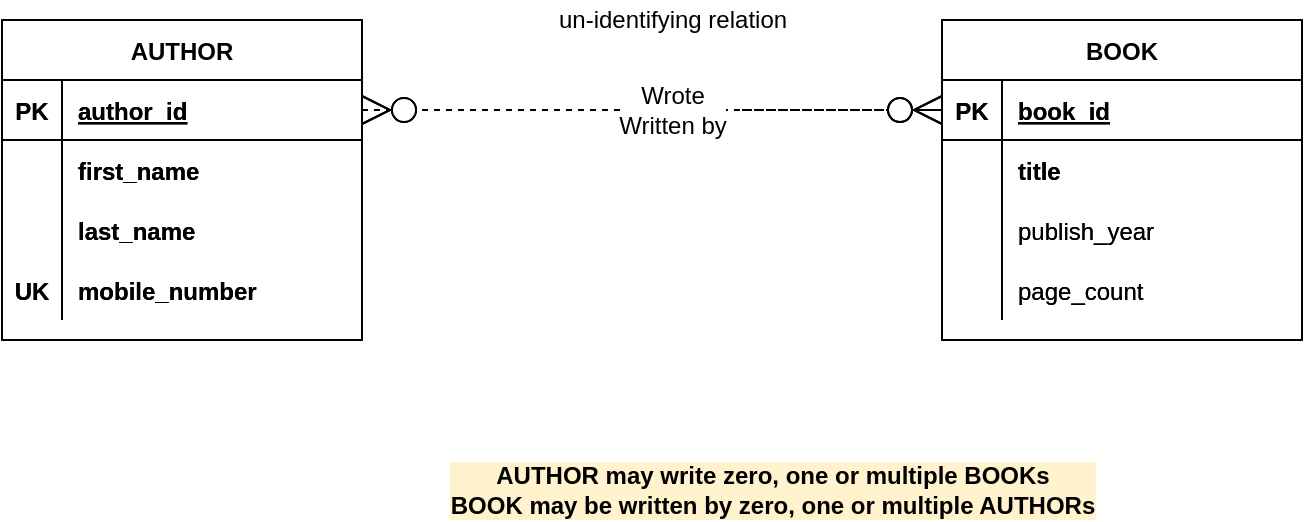 <mxfile version="15.2.9" type="device" pages="2"><diagram id="lwtJzXX74sitWJEm2Xu8" name="P03-04a"><mxGraphModel dx="1038" dy="547" grid="1" gridSize="10" guides="1" tooltips="1" connect="1" arrows="1" fold="1" page="1" pageScale="1" pageWidth="1700" pageHeight="1100" math="0" shadow="0"><root><mxCell id="0"/><mxCell id="1" parent="0"/><mxCell id="abOf672k3_dv4rKLNPq1-1" value="AUTHOR" style="shape=table;startSize=30;container=1;collapsible=1;childLayout=tableLayout;fixedRows=1;rowLines=0;fontStyle=1;align=center;resizeLast=1;" vertex="1" parent="1"><mxGeometry x="230" y="220" width="180" height="160" as="geometry"/></mxCell><mxCell id="abOf672k3_dv4rKLNPq1-2" value="" style="shape=partialRectangle;collapsible=0;dropTarget=0;pointerEvents=0;fillColor=none;top=0;left=0;bottom=1;right=0;points=[[0,0.5],[1,0.5]];portConstraint=eastwest;" vertex="1" parent="abOf672k3_dv4rKLNPq1-1"><mxGeometry y="30" width="180" height="30" as="geometry"/></mxCell><mxCell id="abOf672k3_dv4rKLNPq1-3" value="PK" style="shape=partialRectangle;connectable=0;fillColor=none;top=0;left=0;bottom=0;right=0;fontStyle=1;overflow=hidden;" vertex="1" parent="abOf672k3_dv4rKLNPq1-2"><mxGeometry width="30" height="30" as="geometry"><mxRectangle width="30" height="30" as="alternateBounds"/></mxGeometry></mxCell><mxCell id="abOf672k3_dv4rKLNPq1-4" value="author_id" style="shape=partialRectangle;connectable=0;fillColor=none;top=0;left=0;bottom=0;right=0;align=left;spacingLeft=6;fontStyle=5;overflow=hidden;" vertex="1" parent="abOf672k3_dv4rKLNPq1-2"><mxGeometry x="30" width="150" height="30" as="geometry"><mxRectangle width="150" height="30" as="alternateBounds"/></mxGeometry></mxCell><mxCell id="abOf672k3_dv4rKLNPq1-5" value="" style="shape=partialRectangle;collapsible=0;dropTarget=0;pointerEvents=0;fillColor=none;top=0;left=0;bottom=0;right=0;points=[[0,0.5],[1,0.5]];portConstraint=eastwest;" vertex="1" parent="abOf672k3_dv4rKLNPq1-1"><mxGeometry y="60" width="180" height="30" as="geometry"/></mxCell><mxCell id="abOf672k3_dv4rKLNPq1-6" value="" style="shape=partialRectangle;connectable=0;fillColor=none;top=0;left=0;bottom=0;right=0;editable=1;overflow=hidden;" vertex="1" parent="abOf672k3_dv4rKLNPq1-5"><mxGeometry width="30" height="30" as="geometry"><mxRectangle width="30" height="30" as="alternateBounds"/></mxGeometry></mxCell><mxCell id="abOf672k3_dv4rKLNPq1-7" value="first_name" style="shape=partialRectangle;connectable=0;fillColor=none;top=0;left=0;bottom=0;right=0;align=left;spacingLeft=6;overflow=hidden;fontStyle=1" vertex="1" parent="abOf672k3_dv4rKLNPq1-5"><mxGeometry x="30" width="150" height="30" as="geometry"><mxRectangle width="150" height="30" as="alternateBounds"/></mxGeometry></mxCell><mxCell id="abOf672k3_dv4rKLNPq1-8" value="" style="shape=partialRectangle;collapsible=0;dropTarget=0;pointerEvents=0;fillColor=none;top=0;left=0;bottom=0;right=0;points=[[0,0.5],[1,0.5]];portConstraint=eastwest;" vertex="1" parent="abOf672k3_dv4rKLNPq1-1"><mxGeometry y="90" width="180" height="30" as="geometry"/></mxCell><mxCell id="abOf672k3_dv4rKLNPq1-9" value="" style="shape=partialRectangle;connectable=0;fillColor=none;top=0;left=0;bottom=0;right=0;editable=1;overflow=hidden;" vertex="1" parent="abOf672k3_dv4rKLNPq1-8"><mxGeometry width="30" height="30" as="geometry"><mxRectangle width="30" height="30" as="alternateBounds"/></mxGeometry></mxCell><mxCell id="abOf672k3_dv4rKLNPq1-10" value="last_name" style="shape=partialRectangle;connectable=0;fillColor=none;top=0;left=0;bottom=0;right=0;align=left;spacingLeft=6;overflow=hidden;fontStyle=1" vertex="1" parent="abOf672k3_dv4rKLNPq1-8"><mxGeometry x="30" width="150" height="30" as="geometry"><mxRectangle width="150" height="30" as="alternateBounds"/></mxGeometry></mxCell><mxCell id="abOf672k3_dv4rKLNPq1-11" value="" style="shape=partialRectangle;collapsible=0;dropTarget=0;pointerEvents=0;fillColor=none;top=0;left=0;bottom=0;right=0;points=[[0,0.5],[1,0.5]];portConstraint=eastwest;" vertex="1" parent="abOf672k3_dv4rKLNPq1-1"><mxGeometry y="120" width="180" height="30" as="geometry"/></mxCell><mxCell id="abOf672k3_dv4rKLNPq1-12" value="UK" style="shape=partialRectangle;connectable=0;fillColor=none;top=0;left=0;bottom=0;right=0;editable=1;overflow=hidden;fontStyle=1" vertex="1" parent="abOf672k3_dv4rKLNPq1-11"><mxGeometry width="30" height="30" as="geometry"><mxRectangle width="30" height="30" as="alternateBounds"/></mxGeometry></mxCell><mxCell id="abOf672k3_dv4rKLNPq1-13" value="mobile_number" style="shape=partialRectangle;connectable=0;fillColor=none;top=0;left=0;bottom=0;right=0;align=left;spacingLeft=6;overflow=hidden;fontStyle=1" vertex="1" parent="abOf672k3_dv4rKLNPq1-11"><mxGeometry x="30" width="150" height="30" as="geometry"><mxRectangle width="150" height="30" as="alternateBounds"/></mxGeometry></mxCell><mxCell id="idqt5-NUnle0cNNZdqNh-1" value="BOOK" style="shape=table;startSize=30;container=1;collapsible=1;childLayout=tableLayout;fixedRows=1;rowLines=0;fontStyle=1;align=center;resizeLast=1;" vertex="1" parent="1"><mxGeometry x="700" y="220" width="180" height="160" as="geometry"/></mxCell><mxCell id="idqt5-NUnle0cNNZdqNh-2" value="" style="shape=partialRectangle;collapsible=0;dropTarget=0;pointerEvents=0;fillColor=none;top=0;left=0;bottom=1;right=0;points=[[0,0.5],[1,0.5]];portConstraint=eastwest;" vertex="1" parent="idqt5-NUnle0cNNZdqNh-1"><mxGeometry y="30" width="180" height="30" as="geometry"/></mxCell><mxCell id="idqt5-NUnle0cNNZdqNh-3" value="PK" style="shape=partialRectangle;connectable=0;fillColor=none;top=0;left=0;bottom=0;right=0;fontStyle=1;overflow=hidden;" vertex="1" parent="idqt5-NUnle0cNNZdqNh-2"><mxGeometry width="30" height="30" as="geometry"><mxRectangle width="30" height="30" as="alternateBounds"/></mxGeometry></mxCell><mxCell id="idqt5-NUnle0cNNZdqNh-4" value="book_id" style="shape=partialRectangle;connectable=0;fillColor=none;top=0;left=0;bottom=0;right=0;align=left;spacingLeft=6;fontStyle=5;overflow=hidden;" vertex="1" parent="idqt5-NUnle0cNNZdqNh-2"><mxGeometry x="30" width="150" height="30" as="geometry"><mxRectangle width="150" height="30" as="alternateBounds"/></mxGeometry></mxCell><mxCell id="idqt5-NUnle0cNNZdqNh-5" value="" style="shape=partialRectangle;collapsible=0;dropTarget=0;pointerEvents=0;fillColor=none;top=0;left=0;bottom=0;right=0;points=[[0,0.5],[1,0.5]];portConstraint=eastwest;" vertex="1" parent="idqt5-NUnle0cNNZdqNh-1"><mxGeometry y="60" width="180" height="30" as="geometry"/></mxCell><mxCell id="idqt5-NUnle0cNNZdqNh-6" value="" style="shape=partialRectangle;connectable=0;fillColor=none;top=0;left=0;bottom=0;right=0;editable=1;overflow=hidden;" vertex="1" parent="idqt5-NUnle0cNNZdqNh-5"><mxGeometry width="30" height="30" as="geometry"><mxRectangle width="30" height="30" as="alternateBounds"/></mxGeometry></mxCell><mxCell id="idqt5-NUnle0cNNZdqNh-7" value="title" style="shape=partialRectangle;connectable=0;fillColor=none;top=0;left=0;bottom=0;right=0;align=left;spacingLeft=6;overflow=hidden;fontStyle=1" vertex="1" parent="idqt5-NUnle0cNNZdqNh-5"><mxGeometry x="30" width="150" height="30" as="geometry"><mxRectangle width="150" height="30" as="alternateBounds"/></mxGeometry></mxCell><mxCell id="idqt5-NUnle0cNNZdqNh-8" value="" style="shape=partialRectangle;collapsible=0;dropTarget=0;pointerEvents=0;fillColor=none;top=0;left=0;bottom=0;right=0;points=[[0,0.5],[1,0.5]];portConstraint=eastwest;" vertex="1" parent="idqt5-NUnle0cNNZdqNh-1"><mxGeometry y="90" width="180" height="30" as="geometry"/></mxCell><mxCell id="idqt5-NUnle0cNNZdqNh-9" value="" style="shape=partialRectangle;connectable=0;fillColor=none;top=0;left=0;bottom=0;right=0;editable=1;overflow=hidden;" vertex="1" parent="idqt5-NUnle0cNNZdqNh-8"><mxGeometry width="30" height="30" as="geometry"><mxRectangle width="30" height="30" as="alternateBounds"/></mxGeometry></mxCell><mxCell id="idqt5-NUnle0cNNZdqNh-10" value="publish_year" style="shape=partialRectangle;connectable=0;fillColor=none;top=0;left=0;bottom=0;right=0;align=left;spacingLeft=6;overflow=hidden;fontStyle=0" vertex="1" parent="idqt5-NUnle0cNNZdqNh-8"><mxGeometry x="30" width="150" height="30" as="geometry"><mxRectangle width="150" height="30" as="alternateBounds"/></mxGeometry></mxCell><mxCell id="idqt5-NUnle0cNNZdqNh-11" value="" style="shape=partialRectangle;collapsible=0;dropTarget=0;pointerEvents=0;fillColor=none;top=0;left=0;bottom=0;right=0;points=[[0,0.5],[1,0.5]];portConstraint=eastwest;" vertex="1" parent="idqt5-NUnle0cNNZdqNh-1"><mxGeometry y="120" width="180" height="30" as="geometry"/></mxCell><mxCell id="idqt5-NUnle0cNNZdqNh-12" value="" style="shape=partialRectangle;connectable=0;fillColor=none;top=0;left=0;bottom=0;right=0;editable=1;overflow=hidden;" vertex="1" parent="idqt5-NUnle0cNNZdqNh-11"><mxGeometry width="30" height="30" as="geometry"><mxRectangle width="30" height="30" as="alternateBounds"/></mxGeometry></mxCell><mxCell id="idqt5-NUnle0cNNZdqNh-13" value="page_count" style="shape=partialRectangle;connectable=0;fillColor=none;top=0;left=0;bottom=0;right=0;align=left;spacingLeft=6;overflow=hidden;" vertex="1" parent="idqt5-NUnle0cNNZdqNh-11"><mxGeometry x="30" width="150" height="30" as="geometry"><mxRectangle width="150" height="30" as="alternateBounds"/></mxGeometry></mxCell><mxCell id="idqt5-NUnle0cNNZdqNh-14" value="" style="endArrow=ERzeroToMany;html=1;rounded=0;dashed=1;exitX=1;exitY=0.5;exitDx=0;exitDy=0;entryX=0;entryY=0.5;entryDx=0;entryDy=0;startArrow=ERzeroToMany;startFill=1;endFill=0;endSize=12;startSize=12;" edge="1" parent="1" source="abOf672k3_dv4rKLNPq1-2" target="idqt5-NUnle0cNNZdqNh-2"><mxGeometry relative="1" as="geometry"><mxPoint x="480" y="299.5" as="sourcePoint"/><mxPoint x="640" y="299.5" as="targetPoint"/></mxGeometry></mxCell><mxCell id="-Eoi4v7WSWcTUfqocPoa-1" value="AUTHOR" style="shape=table;startSize=30;container=1;collapsible=1;childLayout=tableLayout;fixedRows=1;rowLines=0;fontStyle=1;align=center;resizeLast=1;" vertex="1" parent="1"><mxGeometry x="230" y="220" width="180" height="160" as="geometry"/></mxCell><mxCell id="-Eoi4v7WSWcTUfqocPoa-2" value="" style="shape=partialRectangle;collapsible=0;dropTarget=0;pointerEvents=0;fillColor=none;top=0;left=0;bottom=1;right=0;points=[[0,0.5],[1,0.5]];portConstraint=eastwest;" vertex="1" parent="-Eoi4v7WSWcTUfqocPoa-1"><mxGeometry y="30" width="180" height="30" as="geometry"/></mxCell><mxCell id="-Eoi4v7WSWcTUfqocPoa-3" value="PK" style="shape=partialRectangle;connectable=0;fillColor=none;top=0;left=0;bottom=0;right=0;fontStyle=1;overflow=hidden;" vertex="1" parent="-Eoi4v7WSWcTUfqocPoa-2"><mxGeometry width="30" height="30" as="geometry"><mxRectangle width="30" height="30" as="alternateBounds"/></mxGeometry></mxCell><mxCell id="-Eoi4v7WSWcTUfqocPoa-4" value="author_id" style="shape=partialRectangle;connectable=0;fillColor=none;top=0;left=0;bottom=0;right=0;align=left;spacingLeft=6;fontStyle=5;overflow=hidden;" vertex="1" parent="-Eoi4v7WSWcTUfqocPoa-2"><mxGeometry x="30" width="150" height="30" as="geometry"><mxRectangle width="150" height="30" as="alternateBounds"/></mxGeometry></mxCell><mxCell id="-Eoi4v7WSWcTUfqocPoa-5" value="" style="shape=partialRectangle;collapsible=0;dropTarget=0;pointerEvents=0;fillColor=none;top=0;left=0;bottom=0;right=0;points=[[0,0.5],[1,0.5]];portConstraint=eastwest;" vertex="1" parent="-Eoi4v7WSWcTUfqocPoa-1"><mxGeometry y="60" width="180" height="30" as="geometry"/></mxCell><mxCell id="-Eoi4v7WSWcTUfqocPoa-6" value="" style="shape=partialRectangle;connectable=0;fillColor=none;top=0;left=0;bottom=0;right=0;editable=1;overflow=hidden;" vertex="1" parent="-Eoi4v7WSWcTUfqocPoa-5"><mxGeometry width="30" height="30" as="geometry"><mxRectangle width="30" height="30" as="alternateBounds"/></mxGeometry></mxCell><mxCell id="-Eoi4v7WSWcTUfqocPoa-7" value="first_name" style="shape=partialRectangle;connectable=0;fillColor=none;top=0;left=0;bottom=0;right=0;align=left;spacingLeft=6;overflow=hidden;fontStyle=1" vertex="1" parent="-Eoi4v7WSWcTUfqocPoa-5"><mxGeometry x="30" width="150" height="30" as="geometry"><mxRectangle width="150" height="30" as="alternateBounds"/></mxGeometry></mxCell><mxCell id="-Eoi4v7WSWcTUfqocPoa-8" value="" style="shape=partialRectangle;collapsible=0;dropTarget=0;pointerEvents=0;fillColor=none;top=0;left=0;bottom=0;right=0;points=[[0,0.5],[1,0.5]];portConstraint=eastwest;" vertex="1" parent="-Eoi4v7WSWcTUfqocPoa-1"><mxGeometry y="90" width="180" height="30" as="geometry"/></mxCell><mxCell id="-Eoi4v7WSWcTUfqocPoa-9" value="" style="shape=partialRectangle;connectable=0;fillColor=none;top=0;left=0;bottom=0;right=0;editable=1;overflow=hidden;" vertex="1" parent="-Eoi4v7WSWcTUfqocPoa-8"><mxGeometry width="30" height="30" as="geometry"><mxRectangle width="30" height="30" as="alternateBounds"/></mxGeometry></mxCell><mxCell id="-Eoi4v7WSWcTUfqocPoa-10" value="last_name" style="shape=partialRectangle;connectable=0;fillColor=none;top=0;left=0;bottom=0;right=0;align=left;spacingLeft=6;overflow=hidden;fontStyle=1" vertex="1" parent="-Eoi4v7WSWcTUfqocPoa-8"><mxGeometry x="30" width="150" height="30" as="geometry"><mxRectangle width="150" height="30" as="alternateBounds"/></mxGeometry></mxCell><mxCell id="-Eoi4v7WSWcTUfqocPoa-11" value="" style="shape=partialRectangle;collapsible=0;dropTarget=0;pointerEvents=0;fillColor=none;top=0;left=0;bottom=0;right=0;points=[[0,0.5],[1,0.5]];portConstraint=eastwest;" vertex="1" parent="-Eoi4v7WSWcTUfqocPoa-1"><mxGeometry y="120" width="180" height="30" as="geometry"/></mxCell><mxCell id="-Eoi4v7WSWcTUfqocPoa-12" value="UK" style="shape=partialRectangle;connectable=0;fillColor=none;top=0;left=0;bottom=0;right=0;editable=1;overflow=hidden;fontStyle=1" vertex="1" parent="-Eoi4v7WSWcTUfqocPoa-11"><mxGeometry width="30" height="30" as="geometry"><mxRectangle width="30" height="30" as="alternateBounds"/></mxGeometry></mxCell><mxCell id="-Eoi4v7WSWcTUfqocPoa-13" value="mobile_number" style="shape=partialRectangle;connectable=0;fillColor=none;top=0;left=0;bottom=0;right=0;align=left;spacingLeft=6;overflow=hidden;fontStyle=1" vertex="1" parent="-Eoi4v7WSWcTUfqocPoa-11"><mxGeometry x="30" width="150" height="30" as="geometry"><mxRectangle width="150" height="30" as="alternateBounds"/></mxGeometry></mxCell><mxCell id="-Eoi4v7WSWcTUfqocPoa-14" value="BOOK" style="shape=table;startSize=30;container=1;collapsible=1;childLayout=tableLayout;fixedRows=1;rowLines=0;fontStyle=1;align=center;resizeLast=1;" vertex="1" parent="1"><mxGeometry x="700" y="220" width="180" height="160" as="geometry"/></mxCell><mxCell id="-Eoi4v7WSWcTUfqocPoa-15" value="" style="shape=partialRectangle;collapsible=0;dropTarget=0;pointerEvents=0;fillColor=none;top=0;left=0;bottom=1;right=0;points=[[0,0.5],[1,0.5]];portConstraint=eastwest;" vertex="1" parent="-Eoi4v7WSWcTUfqocPoa-14"><mxGeometry y="30" width="180" height="30" as="geometry"/></mxCell><mxCell id="-Eoi4v7WSWcTUfqocPoa-16" value="PK" style="shape=partialRectangle;connectable=0;fillColor=none;top=0;left=0;bottom=0;right=0;fontStyle=1;overflow=hidden;" vertex="1" parent="-Eoi4v7WSWcTUfqocPoa-15"><mxGeometry width="30" height="30" as="geometry"><mxRectangle width="30" height="30" as="alternateBounds"/></mxGeometry></mxCell><mxCell id="-Eoi4v7WSWcTUfqocPoa-17" value="book_id" style="shape=partialRectangle;connectable=0;fillColor=none;top=0;left=0;bottom=0;right=0;align=left;spacingLeft=6;fontStyle=5;overflow=hidden;" vertex="1" parent="-Eoi4v7WSWcTUfqocPoa-15"><mxGeometry x="30" width="150" height="30" as="geometry"><mxRectangle width="150" height="30" as="alternateBounds"/></mxGeometry></mxCell><mxCell id="-Eoi4v7WSWcTUfqocPoa-18" value="" style="shape=partialRectangle;collapsible=0;dropTarget=0;pointerEvents=0;fillColor=none;top=0;left=0;bottom=0;right=0;points=[[0,0.5],[1,0.5]];portConstraint=eastwest;" vertex="1" parent="-Eoi4v7WSWcTUfqocPoa-14"><mxGeometry y="60" width="180" height="30" as="geometry"/></mxCell><mxCell id="-Eoi4v7WSWcTUfqocPoa-19" value="" style="shape=partialRectangle;connectable=0;fillColor=none;top=0;left=0;bottom=0;right=0;editable=1;overflow=hidden;" vertex="1" parent="-Eoi4v7WSWcTUfqocPoa-18"><mxGeometry width="30" height="30" as="geometry"><mxRectangle width="30" height="30" as="alternateBounds"/></mxGeometry></mxCell><mxCell id="-Eoi4v7WSWcTUfqocPoa-20" value="title" style="shape=partialRectangle;connectable=0;fillColor=none;top=0;left=0;bottom=0;right=0;align=left;spacingLeft=6;overflow=hidden;fontStyle=1" vertex="1" parent="-Eoi4v7WSWcTUfqocPoa-18"><mxGeometry x="30" width="150" height="30" as="geometry"><mxRectangle width="150" height="30" as="alternateBounds"/></mxGeometry></mxCell><mxCell id="-Eoi4v7WSWcTUfqocPoa-21" value="" style="shape=partialRectangle;collapsible=0;dropTarget=0;pointerEvents=0;fillColor=none;top=0;left=0;bottom=0;right=0;points=[[0,0.5],[1,0.5]];portConstraint=eastwest;" vertex="1" parent="-Eoi4v7WSWcTUfqocPoa-14"><mxGeometry y="90" width="180" height="30" as="geometry"/></mxCell><mxCell id="-Eoi4v7WSWcTUfqocPoa-22" value="" style="shape=partialRectangle;connectable=0;fillColor=none;top=0;left=0;bottom=0;right=0;editable=1;overflow=hidden;" vertex="1" parent="-Eoi4v7WSWcTUfqocPoa-21"><mxGeometry width="30" height="30" as="geometry"><mxRectangle width="30" height="30" as="alternateBounds"/></mxGeometry></mxCell><mxCell id="-Eoi4v7WSWcTUfqocPoa-23" value="publish_year" style="shape=partialRectangle;connectable=0;fillColor=none;top=0;left=0;bottom=0;right=0;align=left;spacingLeft=6;overflow=hidden;fontStyle=0" vertex="1" parent="-Eoi4v7WSWcTUfqocPoa-21"><mxGeometry x="30" width="150" height="30" as="geometry"><mxRectangle width="150" height="30" as="alternateBounds"/></mxGeometry></mxCell><mxCell id="-Eoi4v7WSWcTUfqocPoa-24" value="" style="shape=partialRectangle;collapsible=0;dropTarget=0;pointerEvents=0;fillColor=none;top=0;left=0;bottom=0;right=0;points=[[0,0.5],[1,0.5]];portConstraint=eastwest;" vertex="1" parent="-Eoi4v7WSWcTUfqocPoa-14"><mxGeometry y="120" width="180" height="30" as="geometry"/></mxCell><mxCell id="-Eoi4v7WSWcTUfqocPoa-25" value="" style="shape=partialRectangle;connectable=0;fillColor=none;top=0;left=0;bottom=0;right=0;editable=1;overflow=hidden;" vertex="1" parent="-Eoi4v7WSWcTUfqocPoa-24"><mxGeometry width="30" height="30" as="geometry"><mxRectangle width="30" height="30" as="alternateBounds"/></mxGeometry></mxCell><mxCell id="-Eoi4v7WSWcTUfqocPoa-26" value="page_count" style="shape=partialRectangle;connectable=0;fillColor=none;top=0;left=0;bottom=0;right=0;align=left;spacingLeft=6;overflow=hidden;" vertex="1" parent="-Eoi4v7WSWcTUfqocPoa-24"><mxGeometry x="30" width="150" height="30" as="geometry"><mxRectangle width="150" height="30" as="alternateBounds"/></mxGeometry></mxCell><mxCell id="-Eoi4v7WSWcTUfqocPoa-27" value="" style="endArrow=ERzeroToMany;html=1;rounded=0;dashed=1;exitX=1;exitY=0.5;exitDx=0;exitDy=0;entryX=0;entryY=0.5;entryDx=0;entryDy=0;startArrow=none;startFill=1;endFill=0;endSize=12;startSize=12;" edge="1" parent="1" source="-Eoi4v7WSWcTUfqocPoa-28" target="-Eoi4v7WSWcTUfqocPoa-15"><mxGeometry relative="1" as="geometry"><mxPoint x="480" y="299.5" as="sourcePoint"/><mxPoint x="640" y="299.5" as="targetPoint"/></mxGeometry></mxCell><mxCell id="-Eoi4v7WSWcTUfqocPoa-28" value="Wrote&lt;br&gt;Written by" style="text;html=1;resizable=0;autosize=1;align=center;verticalAlign=middle;points=[];fillColor=none;strokeColor=none;rounded=0;labelBackgroundColor=default;" vertex="1" parent="1"><mxGeometry x="530" y="250" width="70" height="30" as="geometry"/></mxCell><mxCell id="-Eoi4v7WSWcTUfqocPoa-29" value="" style="endArrow=none;html=1;rounded=0;dashed=1;exitX=1;exitY=0.5;exitDx=0;exitDy=0;entryX=0;entryY=0.5;entryDx=0;entryDy=0;startArrow=ERzeroToMany;startFill=1;endFill=0;endSize=12;startSize=12;" edge="1" parent="1" source="-Eoi4v7WSWcTUfqocPoa-2" target="-Eoi4v7WSWcTUfqocPoa-28"><mxGeometry relative="1" as="geometry"><mxPoint x="410" y="265" as="sourcePoint"/><mxPoint x="700" y="265" as="targetPoint"/></mxGeometry></mxCell><mxCell id="SCaMpUMdxYM97DEOfzr6-1" value="&lt;b&gt;AUTHOR may write zero, one or multiple BOOKs&lt;br&gt;BOOK may be written by zero, one or multiple AUTHORs&lt;/b&gt;" style="text;html=1;resizable=0;autosize=1;align=center;verticalAlign=middle;points=[];fillColor=none;strokeColor=none;rounded=0;labelBackgroundColor=#FFF2CC;" vertex="1" parent="1"><mxGeometry x="450" y="440" width="330" height="30" as="geometry"/></mxCell><mxCell id="7-JkLMIOM_HLBBxTuupd-1" value="un-identifying relation" style="text;html=1;resizable=0;autosize=1;align=center;verticalAlign=middle;points=[];fillColor=none;strokeColor=none;rounded=0;labelBackgroundColor=#FFFFFF;" vertex="1" parent="1"><mxGeometry x="505" y="210" width="120" height="20" as="geometry"/></mxCell></root></mxGraphModel></diagram><diagram id="fmNCz1t7VnzPpKnirztG" name="P03-04b"><mxGraphModel dx="1038" dy="547" grid="1" gridSize="10" guides="1" tooltips="1" connect="1" arrows="1" fold="1" page="1" pageScale="1" pageWidth="1700" pageHeight="1100" math="0" shadow="0"><root><mxCell id="OWnK27wmH9wucbHK6pRT-0"/><mxCell id="OWnK27wmH9wucbHK6pRT-1" parent="OWnK27wmH9wucbHK6pRT-0"/><mxCell id="mstAHgzli12FB8190dcx-0" value="AUTHOR" style="shape=table;startSize=30;container=1;collapsible=1;childLayout=tableLayout;fixedRows=1;rowLines=0;fontStyle=1;align=center;resizeLast=1;" vertex="1" parent="OWnK27wmH9wucbHK6pRT-1"><mxGeometry x="120" y="230" width="180" height="160" as="geometry"/></mxCell><mxCell id="mstAHgzli12FB8190dcx-1" value="" style="shape=partialRectangle;collapsible=0;dropTarget=0;pointerEvents=0;fillColor=none;top=0;left=0;bottom=1;right=0;points=[[0,0.5],[1,0.5]];portConstraint=eastwest;" vertex="1" parent="mstAHgzli12FB8190dcx-0"><mxGeometry y="30" width="180" height="30" as="geometry"/></mxCell><mxCell id="mstAHgzli12FB8190dcx-2" value="PK" style="shape=partialRectangle;connectable=0;fillColor=none;top=0;left=0;bottom=0;right=0;fontStyle=1;overflow=hidden;" vertex="1" parent="mstAHgzli12FB8190dcx-1"><mxGeometry width="30" height="30" as="geometry"><mxRectangle width="30" height="30" as="alternateBounds"/></mxGeometry></mxCell><mxCell id="mstAHgzli12FB8190dcx-3" value="author_id" style="shape=partialRectangle;connectable=0;fillColor=none;top=0;left=0;bottom=0;right=0;align=left;spacingLeft=6;fontStyle=5;overflow=hidden;" vertex="1" parent="mstAHgzli12FB8190dcx-1"><mxGeometry x="30" width="150" height="30" as="geometry"><mxRectangle width="150" height="30" as="alternateBounds"/></mxGeometry></mxCell><mxCell id="mstAHgzli12FB8190dcx-4" value="" style="shape=partialRectangle;collapsible=0;dropTarget=0;pointerEvents=0;fillColor=none;top=0;left=0;bottom=0;right=0;points=[[0,0.5],[1,0.5]];portConstraint=eastwest;" vertex="1" parent="mstAHgzli12FB8190dcx-0"><mxGeometry y="60" width="180" height="30" as="geometry"/></mxCell><mxCell id="mstAHgzli12FB8190dcx-5" value="" style="shape=partialRectangle;connectable=0;fillColor=none;top=0;left=0;bottom=0;right=0;editable=1;overflow=hidden;" vertex="1" parent="mstAHgzli12FB8190dcx-4"><mxGeometry width="30" height="30" as="geometry"><mxRectangle width="30" height="30" as="alternateBounds"/></mxGeometry></mxCell><mxCell id="mstAHgzli12FB8190dcx-6" value="first_name" style="shape=partialRectangle;connectable=0;fillColor=none;top=0;left=0;bottom=0;right=0;align=left;spacingLeft=6;overflow=hidden;fontStyle=1" vertex="1" parent="mstAHgzli12FB8190dcx-4"><mxGeometry x="30" width="150" height="30" as="geometry"><mxRectangle width="150" height="30" as="alternateBounds"/></mxGeometry></mxCell><mxCell id="mstAHgzli12FB8190dcx-7" value="" style="shape=partialRectangle;collapsible=0;dropTarget=0;pointerEvents=0;fillColor=none;top=0;left=0;bottom=0;right=0;points=[[0,0.5],[1,0.5]];portConstraint=eastwest;" vertex="1" parent="mstAHgzli12FB8190dcx-0"><mxGeometry y="90" width="180" height="30" as="geometry"/></mxCell><mxCell id="mstAHgzli12FB8190dcx-8" value="" style="shape=partialRectangle;connectable=0;fillColor=none;top=0;left=0;bottom=0;right=0;editable=1;overflow=hidden;" vertex="1" parent="mstAHgzli12FB8190dcx-7"><mxGeometry width="30" height="30" as="geometry"><mxRectangle width="30" height="30" as="alternateBounds"/></mxGeometry></mxCell><mxCell id="mstAHgzli12FB8190dcx-9" value="last_name" style="shape=partialRectangle;connectable=0;fillColor=none;top=0;left=0;bottom=0;right=0;align=left;spacingLeft=6;overflow=hidden;fontStyle=1" vertex="1" parent="mstAHgzli12FB8190dcx-7"><mxGeometry x="30" width="150" height="30" as="geometry"><mxRectangle width="150" height="30" as="alternateBounds"/></mxGeometry></mxCell><mxCell id="mstAHgzli12FB8190dcx-10" value="" style="shape=partialRectangle;collapsible=0;dropTarget=0;pointerEvents=0;fillColor=none;top=0;left=0;bottom=0;right=0;points=[[0,0.5],[1,0.5]];portConstraint=eastwest;" vertex="1" parent="mstAHgzli12FB8190dcx-0"><mxGeometry y="120" width="180" height="30" as="geometry"/></mxCell><mxCell id="mstAHgzli12FB8190dcx-11" value="UK" style="shape=partialRectangle;connectable=0;fillColor=none;top=0;left=0;bottom=0;right=0;editable=1;overflow=hidden;fontStyle=1" vertex="1" parent="mstAHgzli12FB8190dcx-10"><mxGeometry width="30" height="30" as="geometry"><mxRectangle width="30" height="30" as="alternateBounds"/></mxGeometry></mxCell><mxCell id="mstAHgzli12FB8190dcx-12" value="mobile_number" style="shape=partialRectangle;connectable=0;fillColor=none;top=0;left=0;bottom=0;right=0;align=left;spacingLeft=6;overflow=hidden;fontStyle=1" vertex="1" parent="mstAHgzli12FB8190dcx-10"><mxGeometry x="30" width="150" height="30" as="geometry"><mxRectangle width="150" height="30" as="alternateBounds"/></mxGeometry></mxCell><mxCell id="mstAHgzli12FB8190dcx-13" value="BOOK" style="shape=table;startSize=30;container=1;collapsible=1;childLayout=tableLayout;fixedRows=1;rowLines=0;fontStyle=1;align=center;resizeLast=1;" vertex="1" parent="OWnK27wmH9wucbHK6pRT-1"><mxGeometry x="810" y="220" width="180" height="160" as="geometry"/></mxCell><mxCell id="mstAHgzli12FB8190dcx-14" value="" style="shape=partialRectangle;collapsible=0;dropTarget=0;pointerEvents=0;fillColor=none;top=0;left=0;bottom=1;right=0;points=[[0,0.5],[1,0.5]];portConstraint=eastwest;" vertex="1" parent="mstAHgzli12FB8190dcx-13"><mxGeometry y="30" width="180" height="30" as="geometry"/></mxCell><mxCell id="mstAHgzli12FB8190dcx-15" value="PK" style="shape=partialRectangle;connectable=0;fillColor=none;top=0;left=0;bottom=0;right=0;fontStyle=1;overflow=hidden;" vertex="1" parent="mstAHgzli12FB8190dcx-14"><mxGeometry width="30" height="30" as="geometry"><mxRectangle width="30" height="30" as="alternateBounds"/></mxGeometry></mxCell><mxCell id="mstAHgzli12FB8190dcx-16" value="book_id" style="shape=partialRectangle;connectable=0;fillColor=none;top=0;left=0;bottom=0;right=0;align=left;spacingLeft=6;fontStyle=5;overflow=hidden;" vertex="1" parent="mstAHgzli12FB8190dcx-14"><mxGeometry x="30" width="150" height="30" as="geometry"><mxRectangle width="150" height="30" as="alternateBounds"/></mxGeometry></mxCell><mxCell id="mstAHgzli12FB8190dcx-17" value="" style="shape=partialRectangle;collapsible=0;dropTarget=0;pointerEvents=0;fillColor=none;top=0;left=0;bottom=0;right=0;points=[[0,0.5],[1,0.5]];portConstraint=eastwest;" vertex="1" parent="mstAHgzli12FB8190dcx-13"><mxGeometry y="60" width="180" height="30" as="geometry"/></mxCell><mxCell id="mstAHgzli12FB8190dcx-18" value="" style="shape=partialRectangle;connectable=0;fillColor=none;top=0;left=0;bottom=0;right=0;editable=1;overflow=hidden;" vertex="1" parent="mstAHgzli12FB8190dcx-17"><mxGeometry width="30" height="30" as="geometry"><mxRectangle width="30" height="30" as="alternateBounds"/></mxGeometry></mxCell><mxCell id="mstAHgzli12FB8190dcx-19" value="title" style="shape=partialRectangle;connectable=0;fillColor=none;top=0;left=0;bottom=0;right=0;align=left;spacingLeft=6;overflow=hidden;fontStyle=1" vertex="1" parent="mstAHgzli12FB8190dcx-17"><mxGeometry x="30" width="150" height="30" as="geometry"><mxRectangle width="150" height="30" as="alternateBounds"/></mxGeometry></mxCell><mxCell id="mstAHgzli12FB8190dcx-20" value="" style="shape=partialRectangle;collapsible=0;dropTarget=0;pointerEvents=0;fillColor=none;top=0;left=0;bottom=0;right=0;points=[[0,0.5],[1,0.5]];portConstraint=eastwest;" vertex="1" parent="mstAHgzli12FB8190dcx-13"><mxGeometry y="90" width="180" height="30" as="geometry"/></mxCell><mxCell id="mstAHgzli12FB8190dcx-21" value="" style="shape=partialRectangle;connectable=0;fillColor=none;top=0;left=0;bottom=0;right=0;editable=1;overflow=hidden;" vertex="1" parent="mstAHgzli12FB8190dcx-20"><mxGeometry width="30" height="30" as="geometry"><mxRectangle width="30" height="30" as="alternateBounds"/></mxGeometry></mxCell><mxCell id="mstAHgzli12FB8190dcx-22" value="publish_year" style="shape=partialRectangle;connectable=0;fillColor=none;top=0;left=0;bottom=0;right=0;align=left;spacingLeft=6;overflow=hidden;fontStyle=0" vertex="1" parent="mstAHgzli12FB8190dcx-20"><mxGeometry x="30" width="150" height="30" as="geometry"><mxRectangle width="150" height="30" as="alternateBounds"/></mxGeometry></mxCell><mxCell id="mstAHgzli12FB8190dcx-23" value="" style="shape=partialRectangle;collapsible=0;dropTarget=0;pointerEvents=0;fillColor=none;top=0;left=0;bottom=0;right=0;points=[[0,0.5],[1,0.5]];portConstraint=eastwest;" vertex="1" parent="mstAHgzli12FB8190dcx-13"><mxGeometry y="120" width="180" height="30" as="geometry"/></mxCell><mxCell id="mstAHgzli12FB8190dcx-24" value="" style="shape=partialRectangle;connectable=0;fillColor=none;top=0;left=0;bottom=0;right=0;editable=1;overflow=hidden;" vertex="1" parent="mstAHgzli12FB8190dcx-23"><mxGeometry width="30" height="30" as="geometry"><mxRectangle width="30" height="30" as="alternateBounds"/></mxGeometry></mxCell><mxCell id="mstAHgzli12FB8190dcx-25" value="page_count" style="shape=partialRectangle;connectable=0;fillColor=none;top=0;left=0;bottom=0;right=0;align=left;spacingLeft=6;overflow=hidden;" vertex="1" parent="mstAHgzli12FB8190dcx-23"><mxGeometry x="30" width="150" height="30" as="geometry"><mxRectangle width="150" height="30" as="alternateBounds"/></mxGeometry></mxCell><mxCell id="ytnJIawOcwdi7OFTGbu1-0" value="BOOK_AUTHOR" style="shape=table;startSize=30;container=1;collapsible=1;childLayout=tableLayout;fixedRows=1;rowLines=0;fontStyle=1;align=center;resizeLast=1;rounded=1;" vertex="1" parent="OWnK27wmH9wucbHK6pRT-1"><mxGeometry x="470" y="410" width="180" height="130" as="geometry"/></mxCell><mxCell id="ytnJIawOcwdi7OFTGbu1-1" value="" style="shape=partialRectangle;collapsible=0;dropTarget=0;pointerEvents=0;fillColor=none;top=0;left=0;bottom=0;right=0;points=[[0,0.5],[1,0.5]];portConstraint=eastwest;" vertex="1" parent="ytnJIawOcwdi7OFTGbu1-0"><mxGeometry y="30" width="180" height="30" as="geometry"/></mxCell><mxCell id="ytnJIawOcwdi7OFTGbu1-2" value="PK,FK" style="shape=partialRectangle;connectable=0;fillColor=none;top=0;left=0;bottom=0;right=0;fontStyle=1;overflow=hidden;" vertex="1" parent="ytnJIawOcwdi7OFTGbu1-1"><mxGeometry width="60" height="30" as="geometry"><mxRectangle width="60" height="30" as="alternateBounds"/></mxGeometry></mxCell><mxCell id="ytnJIawOcwdi7OFTGbu1-3" value="author_id" style="shape=partialRectangle;connectable=0;fillColor=none;top=0;left=0;bottom=0;right=0;align=left;spacingLeft=6;fontStyle=5;overflow=hidden;" vertex="1" parent="ytnJIawOcwdi7OFTGbu1-1"><mxGeometry x="60" width="120" height="30" as="geometry"><mxRectangle width="120" height="30" as="alternateBounds"/></mxGeometry></mxCell><mxCell id="ytnJIawOcwdi7OFTGbu1-4" value="" style="shape=partialRectangle;collapsible=0;dropTarget=0;pointerEvents=0;fillColor=none;top=0;left=0;bottom=1;right=0;points=[[0,0.5],[1,0.5]];portConstraint=eastwest;" vertex="1" parent="ytnJIawOcwdi7OFTGbu1-0"><mxGeometry y="60" width="180" height="30" as="geometry"/></mxCell><mxCell id="ytnJIawOcwdi7OFTGbu1-5" value="PK,FK" style="shape=partialRectangle;connectable=0;fillColor=none;top=0;left=0;bottom=0;right=0;fontStyle=1;overflow=hidden;" vertex="1" parent="ytnJIawOcwdi7OFTGbu1-4"><mxGeometry width="60" height="30" as="geometry"><mxRectangle width="60" height="30" as="alternateBounds"/></mxGeometry></mxCell><mxCell id="ytnJIawOcwdi7OFTGbu1-6" value="book_id" style="shape=partialRectangle;connectable=0;fillColor=none;top=0;left=0;bottom=0;right=0;align=left;spacingLeft=6;fontStyle=5;overflow=hidden;" vertex="1" parent="ytnJIawOcwdi7OFTGbu1-4"><mxGeometry x="60" width="120" height="30" as="geometry"><mxRectangle width="120" height="30" as="alternateBounds"/></mxGeometry></mxCell><mxCell id="ytnJIawOcwdi7OFTGbu1-7" value="" style="shape=partialRectangle;collapsible=0;dropTarget=0;pointerEvents=0;fillColor=none;top=0;left=0;bottom=0;right=0;points=[[0,0.5],[1,0.5]];portConstraint=eastwest;" vertex="1" parent="ytnJIawOcwdi7OFTGbu1-0"><mxGeometry y="90" width="180" height="30" as="geometry"/></mxCell><mxCell id="ytnJIawOcwdi7OFTGbu1-8" value="" style="shape=partialRectangle;connectable=0;fillColor=none;top=0;left=0;bottom=0;right=0;editable=1;overflow=hidden;" vertex="1" parent="ytnJIawOcwdi7OFTGbu1-7"><mxGeometry width="60" height="30" as="geometry"><mxRectangle width="60" height="30" as="alternateBounds"/></mxGeometry></mxCell><mxCell id="ytnJIawOcwdi7OFTGbu1-9" value="author_order" style="shape=partialRectangle;connectable=0;fillColor=none;top=0;left=0;bottom=0;right=0;align=left;spacingLeft=6;overflow=hidden;fontStyle=1" vertex="1" parent="ytnJIawOcwdi7OFTGbu1-7"><mxGeometry x="60" width="120" height="30" as="geometry"><mxRectangle width="120" height="30" as="alternateBounds"/></mxGeometry></mxCell><mxCell id="SAbToSVNNIHwUBWzb6oJ-0" value="" style="endArrow=ERmandOne;html=1;rounded=0;startSize=12;endSize=12;entryX=0;entryY=0.5;entryDx=0;entryDy=0;exitX=1;exitY=0.5;exitDx=0;exitDy=0;edgeStyle=orthogonalEdgeStyle;startArrow=none;startFill=1;endFill=0;" edge="1" parent="OWnK27wmH9wucbHK6pRT-1" source="wngU2IkOKqioObmkV-IK-2" target="mstAHgzli12FB8190dcx-14"><mxGeometry relative="1" as="geometry"><mxPoint x="620" y="330" as="sourcePoint"/><mxPoint x="780" y="330" as="targetPoint"/></mxGeometry></mxCell><mxCell id="SAbToSVNNIHwUBWzb6oJ-1" value="" style="endArrow=ERzeroToMany;html=1;rounded=0;startSize=12;endSize=12;exitX=1;exitY=0.5;exitDx=0;exitDy=0;entryX=0;entryY=0.5;entryDx=0;entryDy=0;edgeStyle=orthogonalEdgeStyle;startArrow=ERmandOne;startFill=0;endFill=0;" edge="1" parent="OWnK27wmH9wucbHK6pRT-1" source="mstAHgzli12FB8190dcx-1" target="ytnJIawOcwdi7OFTGbu1-1"><mxGeometry relative="1" as="geometry"><mxPoint x="310" y="280" as="sourcePoint"/><mxPoint x="470" y="280" as="targetPoint"/></mxGeometry></mxCell><mxCell id="wngU2IkOKqioObmkV-IK-0" value="&lt;b&gt;Each AUTHOR may be author of zero, one or multiple BOOK_AUTHOR&lt;br&gt;Each BOOK_AUTHOR must have one and only one AUTHOR&lt;br&gt;&lt;br&gt;Each BOOK_AUTHOR must have one and only one book&lt;br&gt;Each BOOK may have zero, one or multiple BOOK_AUTHOR&lt;/b&gt;" style="text;html=1;resizable=0;autosize=1;align=center;verticalAlign=middle;points=[];fillColor=none;strokeColor=none;rounded=0;labelBackgroundColor=#FFF2CC;spacingTop=5;spacingBottom=5;labelBorderColor=none;" vertex="1" parent="OWnK27wmH9wucbHK6pRT-1"><mxGeometry x="410" y="580" width="410" height="90" as="geometry"/></mxCell><mxCell id="wngU2IkOKqioObmkV-IK-1" value="written by&lt;br&gt;author of" style="text;html=1;resizable=0;autosize=1;align=center;verticalAlign=middle;points=[];fillColor=none;strokeColor=none;rounded=0;labelBackgroundColor=#FFFFFF;" vertex="1" parent="OWnK27wmH9wucbHK6pRT-1"><mxGeometry x="345" y="345" width="70" height="30" as="geometry"/></mxCell><mxCell id="wngU2IkOKqioObmkV-IK-2" value="wrote&lt;br&gt;written by" style="text;html=1;resizable=0;autosize=1;align=center;verticalAlign=middle;points=[];fillColor=none;strokeColor=none;rounded=0;labelBackgroundColor=#FFFFFF;" vertex="1" parent="OWnK27wmH9wucbHK6pRT-1"><mxGeometry x="700" y="345" width="70" height="30" as="geometry"/></mxCell><mxCell id="wngU2IkOKqioObmkV-IK-3" value="" style="endArrow=none;html=1;rounded=0;startSize=12;endSize=12;entryX=0;entryY=0.5;entryDx=0;entryDy=0;exitX=1;exitY=0.5;exitDx=0;exitDy=0;edgeStyle=orthogonalEdgeStyle;startArrow=ERzeroToMany;startFill=1;endFill=0;" edge="1" parent="OWnK27wmH9wucbHK6pRT-1" source="ytnJIawOcwdi7OFTGbu1-4" target="wngU2IkOKqioObmkV-IK-2"><mxGeometry relative="1" as="geometry"><mxPoint x="650" y="485" as="sourcePoint"/><mxPoint x="810" y="265" as="targetPoint"/></mxGeometry></mxCell><mxCell id="34ja7uGcN1Aupwj9DCpI-0" value="identifying relation" style="text;html=1;resizable=0;autosize=1;align=center;verticalAlign=middle;points=[];fillColor=none;strokeColor=none;rounded=0;labelBackgroundColor=#FFFFFF;" vertex="1" parent="OWnK27wmH9wucbHK6pRT-1"><mxGeometry x="340" y="250" width="110" height="20" as="geometry"/></mxCell><mxCell id="34ja7uGcN1Aupwj9DCpI-7" value="identifying relation" style="text;html=1;resizable=0;autosize=1;align=center;verticalAlign=middle;points=[];fillColor=none;strokeColor=none;rounded=0;labelBackgroundColor=#FFFFFF;" vertex="1" parent="OWnK27wmH9wucbHK6pRT-1"><mxGeometry x="570" y="360" width="110" height="20" as="geometry"/></mxCell></root></mxGraphModel></diagram></mxfile>